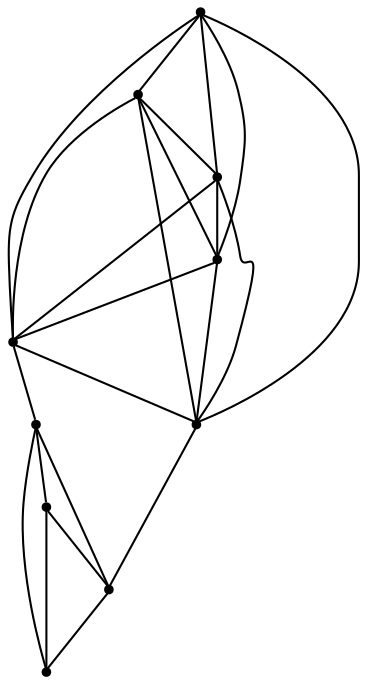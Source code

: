 graph {
  node [shape=point,comment="{\"directed\":false,\"doi\":\"10.1007/3-540-46648-7_11\",\"figure\":\"? (4)\"}"]

  v0 [pos="1100.1375699978475,368.36290012256313"]
  v1 [pos="1071.6339272130717,280.3478714552496"]
  v2 [pos="831.6039639659159,455.3777984753956"]
  v3 [pos="1071.6339272130717,455.3777984753956"]
  v4 [pos="997.1246257243531,226.3387996201409"]
  v5 [pos="906.1132654546345,509.3871246671458"]
  v6 [pos="997.6246996727899,509.3871246671458"]
  v7 [pos="831.6039639659159,280.3478714552496"]
  v8 [pos="905.6131915061977,226.3387996201409"]
  v9 [pos="803.1003847673755,368.36290012256313"]

  v0 -- v1 [id="-1",pos="1100.1375699978475,368.36290012256313 1071.6339272130717,280.3478714552496 1071.6339272130717,280.3478714552496 1071.6339272130717,280.3478714552496"]
  v9 -- v7 [id="-2",pos="803.1003847673755,368.36290012256313 831.6039639659159,280.3478714552496 831.6039639659159,280.3478714552496 831.6039639659159,280.3478714552496"]
  v9 -- v8 [id="-3",pos="803.1003847673755,368.36290012256313 905.6131915061977,226.3387996201409 905.6131915061977,226.3387996201409 905.6131915061977,226.3387996201409"]
  v9 -- v4 [id="-4",pos="803.1003847673755,368.36290012256313 997.1246257243531,226.3387996201409 997.1246257243531,226.3387996201409 997.1246257243531,226.3387996201409"]
  v2 -- v9 [id="-5",pos="831.6039639659159,455.3777984753956 803.1003847673755,368.36290012256313 803.1003847673755,368.36290012256313 803.1003847673755,368.36290012256313"]
  v2 -- v1 [id="-6",pos="831.6039639659159,455.3777984753956 1071.6339272130717,280.3478714552496 1071.6339272130717,280.3478714552496 1071.6339272130717,280.3478714552496"]
  v8 -- v7 [id="-7",pos="905.6131915061977,226.3387996201409 831.6039639659159,280.3478714552496 831.6039639659159,280.3478714552496 831.6039639659159,280.3478714552496"]
  v5 -- v2 [id="-8",pos="906.1132654546345,509.3871246671458 831.6039639659159,455.3777984753956 831.6039639659159,455.3777984753956 831.6039639659159,455.3777984753956"]
  v5 -- v1 [id="-9",pos="906.1132654546345,509.3871246671458 1071.6339272130717,280.3478714552496 1071.6339272130717,280.3478714552496 1071.6339272130717,280.3478714552496"]
  v5 -- v0 [id="-10",pos="906.1132654546345,509.3871246671458 1100.1375699978475,368.36290012256313 1100.1375699978475,368.36290012256313 1100.1375699978475,368.36290012256313"]
  v8 -- v4 [id="-11",pos="905.6131915061977,226.3387996201409 997.1246257243531,226.3387996201409 997.1246257243531,226.3387996201409 997.1246257243531,226.3387996201409"]
  v6 -- v5 [id="-12",pos="997.6246996727899,509.3871246671458 906.1132654546345,509.3871246671458 906.1132654546345,509.3871246671458 906.1132654546345,509.3871246671458"]
  v6 -- v2 [id="-13",pos="997.6246996727899,509.3871246671458 831.6039639659159,455.3777984753956 831.6039639659159,455.3777984753956 831.6039639659159,455.3777984753956"]
  v4 -- v7 [id="-14",pos="997.1246257243531,226.3387996201409 831.6039639659159,280.3478714552496 831.6039639659159,280.3478714552496 831.6039639659159,280.3478714552496"]
  v6 -- v1 [id="-15",pos="997.6246996727899,509.3871246671458 1071.6339272130717,280.3478714552496 1071.6339272130717,280.3478714552496 1071.6339272130717,280.3478714552496"]
  v6 -- v0 [id="-16",pos="997.6246996727899,509.3871246671458 1100.1375699978475,368.36290012256313 1100.1375699978475,368.36290012256313 1100.1375699978475,368.36290012256313"]
  v6 -- v3 [id="-17",pos="997.6246996727899,509.3871246671458 1071.6339272130717,455.3777984753956 1071.6339272130717,455.3777984753956 1071.6339272130717,455.3777984753956"]
  v3 -- v5 [id="-18",pos="1071.6339272130717,455.3777984753956 906.1132654546345,509.3871246671458 906.1132654546345,509.3871246671458 906.1132654546345,509.3871246671458"]
  v3 -- v2 [id="-19",pos="1071.6339272130717,455.3777984753956 831.6039639659159,455.3777984753956 831.6039639659159,455.3777984753956 831.6039639659159,455.3777984753956"]
  v1 -- v4 [id="-20",pos="1071.6339272130717,280.3478714552496 997.1246257243531,226.3387996201409 997.1246257243531,226.3387996201409 997.1246257243531,226.3387996201409"]
  v3 -- v1 [id="-21",pos="1071.6339272130717,455.3777984753956 1071.6339272130717,280.3478714552496 1071.6339272130717,280.3478714552496 1071.6339272130717,280.3478714552496"]
  v3 -- v0 [id="-22",pos="1071.6339272130717,455.3777984753956 1100.1375699978475,368.36290012256313 1100.1375699978475,368.36290012256313 1100.1375699978475,368.36290012256313"]
  v0 -- v2 [id="-23",pos="1100.1375699978475,368.36290012256313 831.6039639659159,455.3777984753956 831.6039639659159,455.3777984753956 831.6039639659159,455.3777984753956"]
}